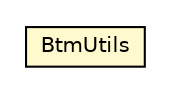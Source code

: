#!/usr/local/bin/dot
#
# Class diagram 
# Generated by UMLGraph version R5_6_6-8-g8d7759 (http://www.umlgraph.org/)
#

digraph G {
	edge [fontname="Helvetica",fontsize=10,labelfontname="Helvetica",labelfontsize=10];
	node [fontname="Helvetica",fontsize=10,shape=plaintext];
	nodesep=0.25;
	ranksep=0.5;
	// org.dayatang.btm.BtmUtils
	c27024 [label=<<table title="org.dayatang.btm.BtmUtils" border="0" cellborder="1" cellspacing="0" cellpadding="2" port="p" bgcolor="lemonChiffon" href="./BtmUtils.html">
		<tr><td><table border="0" cellspacing="0" cellpadding="1">
<tr><td align="center" balign="center"> BtmUtils </td></tr>
		</table></td></tr>
		</table>>, URL="./BtmUtils.html", fontname="Helvetica", fontcolor="black", fontsize=10.0];
}

